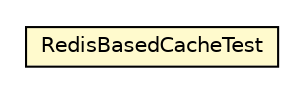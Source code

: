 #!/usr/local/bin/dot
#
# Class diagram 
# Generated by UMLGraph version R5_6_6-8-g8d7759 (http://www.umlgraph.org/)
#

digraph G {
	edge [fontname="Helvetica",fontsize=10,labelfontname="Helvetica",labelfontsize=10];
	node [fontname="Helvetica",fontsize=10,shape=plaintext];
	nodesep=0.25;
	ranksep=0.5;
	// org.dayatang.cache.redis.RedisBasedCacheTest
	c40098 [label=<<table title="org.dayatang.cache.redis.RedisBasedCacheTest" border="0" cellborder="1" cellspacing="0" cellpadding="2" port="p" bgcolor="lemonChiffon" href="./RedisBasedCacheTest.html">
		<tr><td><table border="0" cellspacing="0" cellpadding="1">
<tr><td align="center" balign="center"> RedisBasedCacheTest </td></tr>
		</table></td></tr>
		</table>>, URL="./RedisBasedCacheTest.html", fontname="Helvetica", fontcolor="black", fontsize=10.0];
}

